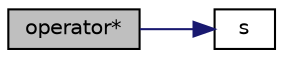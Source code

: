 digraph "operator*"
{
  bgcolor="transparent";
  edge [fontname="Helvetica",fontsize="10",labelfontname="Helvetica",labelfontsize="10"];
  node [fontname="Helvetica",fontsize="10",shape=record];
  rankdir="LR";
  Node131223 [label="operator*",height=0.2,width=0.4,color="black", fillcolor="grey75", style="filled", fontcolor="black"];
  Node131223 -> Node131224 [color="midnightblue",fontsize="10",style="solid",fontname="Helvetica"];
  Node131224 [label="s",height=0.2,width=0.4,color="black",URL="$a19343.html#abb9c4233033fad2ad0206cd4adad3b9f"];
}
